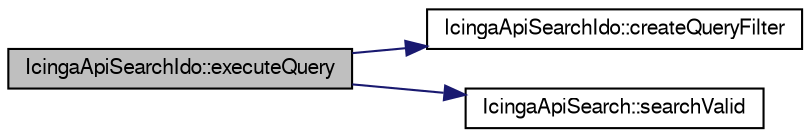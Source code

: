 digraph G
{
  bgcolor="transparent";
  edge [fontname="FreeSans",fontsize="10",labelfontname="FreeSans",labelfontsize="10"];
  node [fontname="FreeSans",fontsize="10",shape=record];
  rankdir=LR;
  Node1 [label="IcingaApiSearchIdo::executeQuery",height=0.2,width=0.4,color="black", fillcolor="grey75", style="filled" fontcolor="black"];
  Node1 -> Node2 [color="midnightblue",fontsize="10",style="solid",fontname="FreeSans"];
  Node2 [label="IcingaApiSearchIdo::createQueryFilter",height=0.2,width=0.4,color="black",URL="$classIcingaApiSearchIdo.html#a9360b188abe7028215eac7b68cd8e1b9"];
  Node1 -> Node3 [color="midnightblue",fontsize="10",style="solid",fontname="FreeSans"];
  Node3 [label="IcingaApiSearch::searchValid",height=0.2,width=0.4,color="black",URL="$classIcingaApiSearch.html#acbb340ce8a42385dc918c88e7fb6ed08"];
}
